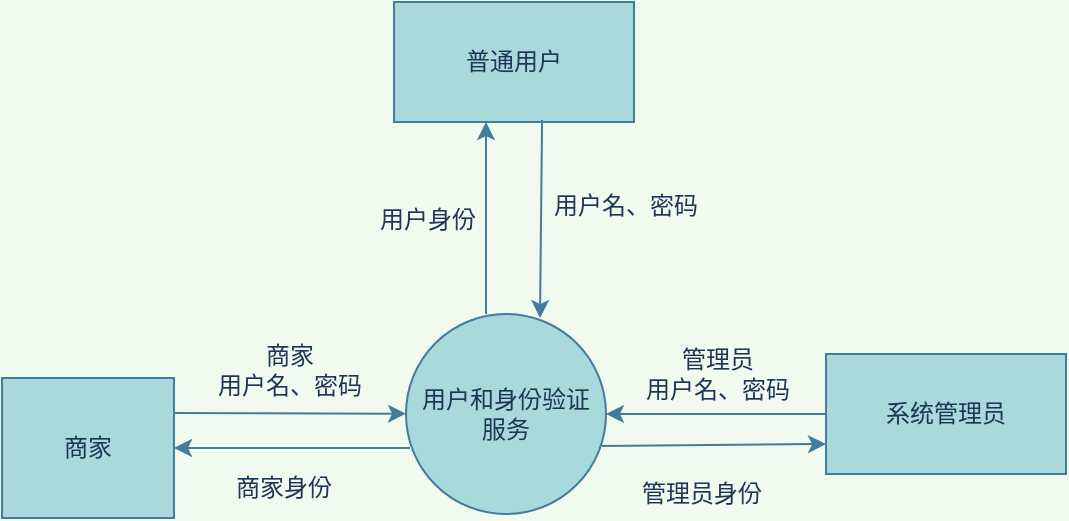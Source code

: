 <mxfile version="13.7.6" type="github"><diagram id="728wMXQ3VxNF87BEcjb5" name="Page-1"><mxGraphModel dx="1102" dy="650" grid="1" gridSize="2" guides="1" tooltips="1" connect="1" arrows="1" fold="1" page="1" pageScale="1" pageWidth="1169" pageHeight="1654" background="#F1FAEE" math="0" shadow="0"><root><mxCell id="0"/><mxCell id="1" parent="0"/><mxCell id="XIQflUypUt0KDPhwOjhQ-66" value="普通用户" style="whiteSpace=wrap;html=1;fillColor=#A8DADC;strokeColor=#457B9D;fontColor=#1D3557;" vertex="1" parent="1"><mxGeometry x="482" y="124" width="120" height="60" as="geometry"/></mxCell><mxCell id="XIQflUypUt0KDPhwOjhQ-67" value="商家" style="whiteSpace=wrap;html=1;fillColor=#A8DADC;strokeColor=#457B9D;fontColor=#1D3557;" vertex="1" parent="1"><mxGeometry x="286" y="312" width="86" height="70" as="geometry"/></mxCell><mxCell id="XIQflUypUt0KDPhwOjhQ-72" style="edgeStyle=orthogonalEdgeStyle;orthogonalLoop=1;jettySize=auto;html=1;entryX=1;entryY=0.5;entryDx=0;entryDy=0;strokeColor=#457B9D;fontColor=#1D3557;labelBackgroundColor=#F1FAEE;" edge="1" parent="1" source="XIQflUypUt0KDPhwOjhQ-68" target="XIQflUypUt0KDPhwOjhQ-69"><mxGeometry relative="1" as="geometry"/></mxCell><mxCell id="XIQflUypUt0KDPhwOjhQ-68" value="系统管理员" style="whiteSpace=wrap;html=1;fillColor=#A8DADC;strokeColor=#457B9D;fontColor=#1D3557;" vertex="1" parent="1"><mxGeometry x="698" y="300" width="120" height="60" as="geometry"/></mxCell><mxCell id="XIQflUypUt0KDPhwOjhQ-69" value="&lt;div&gt;用户和身份验证&lt;/div&gt;&lt;div&gt;服务&lt;/div&gt;" style="ellipse;whiteSpace=wrap;html=1;aspect=fixed;fillColor=#A8DADC;strokeColor=#457B9D;fontColor=#1D3557;" vertex="1" parent="1"><mxGeometry x="488" y="280" width="100" height="100" as="geometry"/></mxCell><mxCell id="XIQflUypUt0KDPhwOjhQ-78" value="" style="endArrow=classic;html=1;strokeColor=#457B9D;fillColor=#A8DADC;fontColor=#1D3557;exitX=1;exitY=0.25;exitDx=0;exitDy=0;labelBackgroundColor=#F1FAEE;" edge="1" parent="1" source="XIQflUypUt0KDPhwOjhQ-67" target="XIQflUypUt0KDPhwOjhQ-69"><mxGeometry width="50" height="50" relative="1" as="geometry"><mxPoint x="532" y="474" as="sourcePoint"/><mxPoint x="582" y="424" as="targetPoint"/></mxGeometry></mxCell><mxCell id="XIQflUypUt0KDPhwOjhQ-79" value="" style="endArrow=classic;html=1;strokeColor=#457B9D;fillColor=#A8DADC;fontColor=#1D3557;entryX=1;entryY=0.5;entryDx=0;entryDy=0;labelBackgroundColor=#F1FAEE;" edge="1" parent="1" target="XIQflUypUt0KDPhwOjhQ-67"><mxGeometry width="50" height="50" relative="1" as="geometry"><mxPoint x="490" y="347" as="sourcePoint"/><mxPoint x="582" y="424" as="targetPoint"/></mxGeometry></mxCell><mxCell id="XIQflUypUt0KDPhwOjhQ-80" value="商家身份" style="text;html=1;strokeColor=none;fillColor=none;align=center;verticalAlign=middle;whiteSpace=wrap;rounded=0;fontColor=#1D3557;" vertex="1" parent="1"><mxGeometry x="398" y="358" width="58" height="18" as="geometry"/></mxCell><mxCell id="XIQflUypUt0KDPhwOjhQ-84" value="" style="endArrow=classic;html=1;strokeColor=#457B9D;fillColor=#A8DADC;fontColor=#1D3557;labelBackgroundColor=#F1FAEE;" edge="1" parent="1"><mxGeometry width="50" height="50" relative="1" as="geometry"><mxPoint x="528" y="280" as="sourcePoint"/><mxPoint x="528" y="184" as="targetPoint"/></mxGeometry></mxCell><mxCell id="XIQflUypUt0KDPhwOjhQ-85" value="" style="endArrow=classic;html=1;strokeColor=#457B9D;fillColor=#A8DADC;fontColor=#1D3557;exitX=0.617;exitY=0.983;exitDx=0;exitDy=0;exitPerimeter=0;entryX=0.67;entryY=0.02;entryDx=0;entryDy=0;entryPerimeter=0;labelBackgroundColor=#F1FAEE;" edge="1" parent="1" source="XIQflUypUt0KDPhwOjhQ-66" target="XIQflUypUt0KDPhwOjhQ-69"><mxGeometry width="50" height="50" relative="1" as="geometry"><mxPoint x="532" y="474" as="sourcePoint"/><mxPoint x="582" y="424" as="targetPoint"/></mxGeometry></mxCell><mxCell id="XIQflUypUt0KDPhwOjhQ-87" value="用户名、密码" style="text;html=1;strokeColor=none;fillColor=none;align=center;verticalAlign=middle;whiteSpace=wrap;rounded=0;fontColor=#1D3557;" vertex="1" parent="1"><mxGeometry x="556" y="216" width="84" height="20" as="geometry"/></mxCell><mxCell id="XIQflUypUt0KDPhwOjhQ-88" value="用户身份" style="text;html=1;strokeColor=none;fillColor=none;align=center;verticalAlign=middle;whiteSpace=wrap;rounded=0;fontColor=#1D3557;" vertex="1" parent="1"><mxGeometry x="470" y="224" width="58" height="18" as="geometry"/></mxCell><mxCell id="XIQflUypUt0KDPhwOjhQ-89" value="&lt;div&gt;管理员&lt;/div&gt;&lt;div&gt;用户名、密码&lt;/div&gt;" style="text;html=1;strokeColor=none;fillColor=none;align=center;verticalAlign=middle;whiteSpace=wrap;rounded=0;fontColor=#1D3557;" vertex="1" parent="1"><mxGeometry x="602" y="300" width="84" height="20" as="geometry"/></mxCell><mxCell id="XIQflUypUt0KDPhwOjhQ-90" value="" style="endArrow=classic;html=1;strokeColor=#457B9D;fillColor=#A8DADC;fontColor=#1D3557;entryX=0;entryY=0.75;entryDx=0;entryDy=0;exitX=0.98;exitY=0.66;exitDx=0;exitDy=0;exitPerimeter=0;labelBackgroundColor=#F1FAEE;" edge="1" parent="1" source="XIQflUypUt0KDPhwOjhQ-69" target="XIQflUypUt0KDPhwOjhQ-68"><mxGeometry width="50" height="50" relative="1" as="geometry"><mxPoint x="590" y="344" as="sourcePoint"/><mxPoint x="582" y="424" as="targetPoint"/></mxGeometry></mxCell><mxCell id="XIQflUypUt0KDPhwOjhQ-91" value="&lt;div&gt;管理员身份&lt;br&gt;&lt;/div&gt;" style="text;html=1;strokeColor=none;fillColor=none;align=center;verticalAlign=middle;whiteSpace=wrap;rounded=0;fontColor=#1D3557;" vertex="1" parent="1"><mxGeometry x="594" y="360" width="84" height="20" as="geometry"/></mxCell><mxCell id="XIQflUypUt0KDPhwOjhQ-92" value="&lt;div&gt;商家 &lt;br&gt;&lt;/div&gt;&lt;div&gt;用户名、密码&lt;/div&gt;" style="text;html=1;strokeColor=none;fillColor=none;align=center;verticalAlign=middle;whiteSpace=wrap;rounded=0;fontColor=#1D3557;" vertex="1" parent="1"><mxGeometry x="388" y="298" width="84" height="20" as="geometry"/></mxCell></root></mxGraphModel></diagram></mxfile>